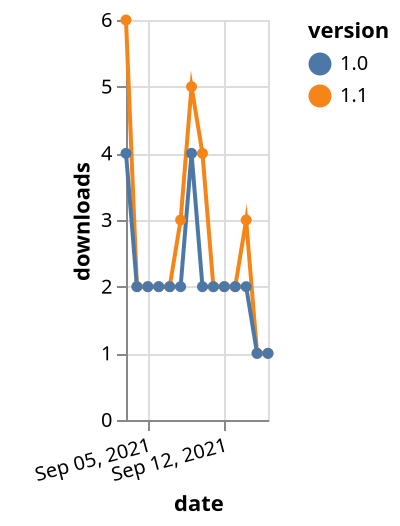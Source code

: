{"$schema": "https://vega.github.io/schema/vega-lite/v5.json", "description": "A simple bar chart with embedded data.", "data": {"values": [{"date": "2021-09-03", "total": 121, "delta": 6, "version": "1.1"}, {"date": "2021-09-04", "total": 123, "delta": 2, "version": "1.1"}, {"date": "2021-09-05", "total": 125, "delta": 2, "version": "1.1"}, {"date": "2021-09-06", "total": 127, "delta": 2, "version": "1.1"}, {"date": "2021-09-07", "total": 129, "delta": 2, "version": "1.1"}, {"date": "2021-09-08", "total": 132, "delta": 3, "version": "1.1"}, {"date": "2021-09-09", "total": 137, "delta": 5, "version": "1.1"}, {"date": "2021-09-10", "total": 141, "delta": 4, "version": "1.1"}, {"date": "2021-09-11", "total": 143, "delta": 2, "version": "1.1"}, {"date": "2021-09-12", "total": 145, "delta": 2, "version": "1.1"}, {"date": "2021-09-13", "total": 147, "delta": 2, "version": "1.1"}, {"date": "2021-09-14", "total": 150, "delta": 3, "version": "1.1"}, {"date": "2021-09-15", "total": 151, "delta": 1, "version": "1.1"}, {"date": "2021-09-16", "total": 152, "delta": 1, "version": "1.1"}, {"date": "2021-09-03", "total": 59, "delta": 4, "version": "1.0"}, {"date": "2021-09-04", "total": 61, "delta": 2, "version": "1.0"}, {"date": "2021-09-05", "total": 63, "delta": 2, "version": "1.0"}, {"date": "2021-09-06", "total": 65, "delta": 2, "version": "1.0"}, {"date": "2021-09-07", "total": 67, "delta": 2, "version": "1.0"}, {"date": "2021-09-08", "total": 69, "delta": 2, "version": "1.0"}, {"date": "2021-09-09", "total": 73, "delta": 4, "version": "1.0"}, {"date": "2021-09-10", "total": 75, "delta": 2, "version": "1.0"}, {"date": "2021-09-11", "total": 77, "delta": 2, "version": "1.0"}, {"date": "2021-09-12", "total": 79, "delta": 2, "version": "1.0"}, {"date": "2021-09-13", "total": 81, "delta": 2, "version": "1.0"}, {"date": "2021-09-14", "total": 83, "delta": 2, "version": "1.0"}, {"date": "2021-09-15", "total": 84, "delta": 1, "version": "1.0"}, {"date": "2021-09-16", "total": 85, "delta": 1, "version": "1.0"}]}, "width": "container", "mark": {"type": "line", "point": {"filled": true}}, "encoding": {"x": {"field": "date", "type": "temporal", "timeUnit": "yearmonthdate", "title": "date", "axis": {"labelAngle": -15}}, "y": {"field": "delta", "type": "quantitative", "title": "downloads"}, "color": {"field": "version", "type": "nominal"}, "tooltip": {"field": "delta"}}}